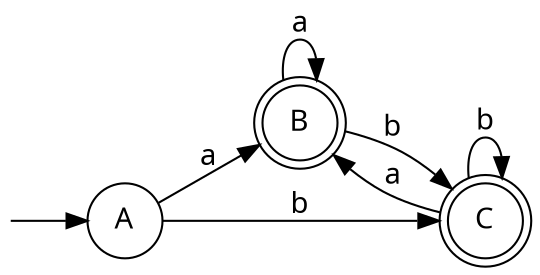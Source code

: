 digraph ej01b_afd {
	dpi=300
    rankdir=LR
	fontname="Ubuntu Mono"
	node [fontname="Ubuntu Mono", width=0.5]
	edge [fontname="Ubuntu Mono"]
	node [shape=doublecircle]; B C
	node [shape=circle]
	start [label="", shape=none, width=0, height=0]
	start -> A
	A -> B [label="a"]
	A -> C [label="b"]
	B -> B [label="a"]
	B -> C [label="b"]
	C -> B [label="a", constraint=false]
	C -> C [label="b"]
}
